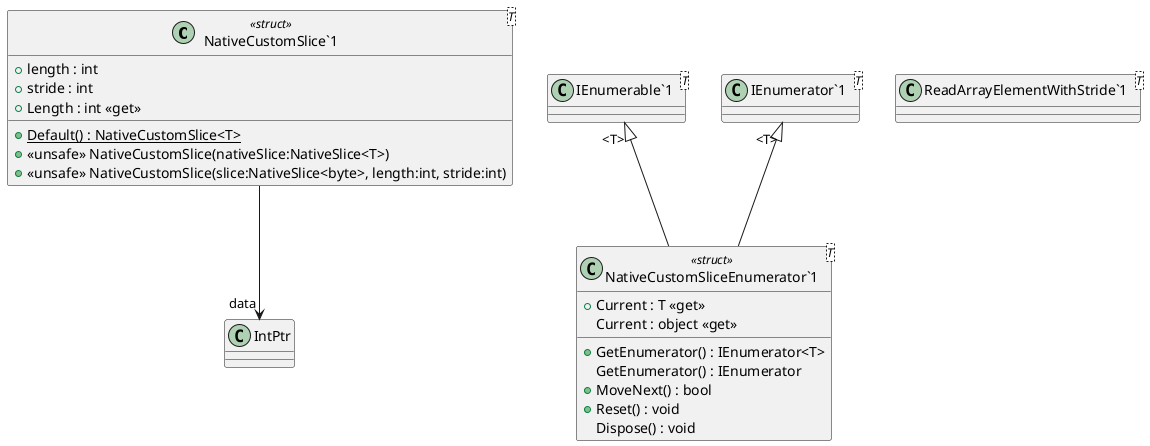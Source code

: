 @startuml
class "NativeCustomSlice`1"<T> <<struct>> {
    + length : int
    + stride : int
    + {static} Default() : NativeCustomSlice<T>
    + <<unsafe>> NativeCustomSlice(nativeSlice:NativeSlice<T>)
    + <<unsafe>> NativeCustomSlice(slice:NativeSlice<byte>, length:int, stride:int)
    + Length : int <<get>>
}
class "NativeCustomSliceEnumerator`1"<T> <<struct>> {
    + GetEnumerator() : IEnumerator<T>
    GetEnumerator() : IEnumerator
    + MoveNext() : bool
    + Reset() : void
    + Current : T <<get>>
    Current : object <<get>>
    Dispose() : void
}
class "ReadArrayElementWithStride`1"<T> {
}
class "IEnumerable`1"<T> {
}
class "IEnumerator`1"<T> {
}
"NativeCustomSlice`1" --> "data" IntPtr
"IEnumerable`1" "<T>" <|-- "NativeCustomSliceEnumerator`1"
"IEnumerator`1" "<T>" <|-- "NativeCustomSliceEnumerator`1"
@enduml

